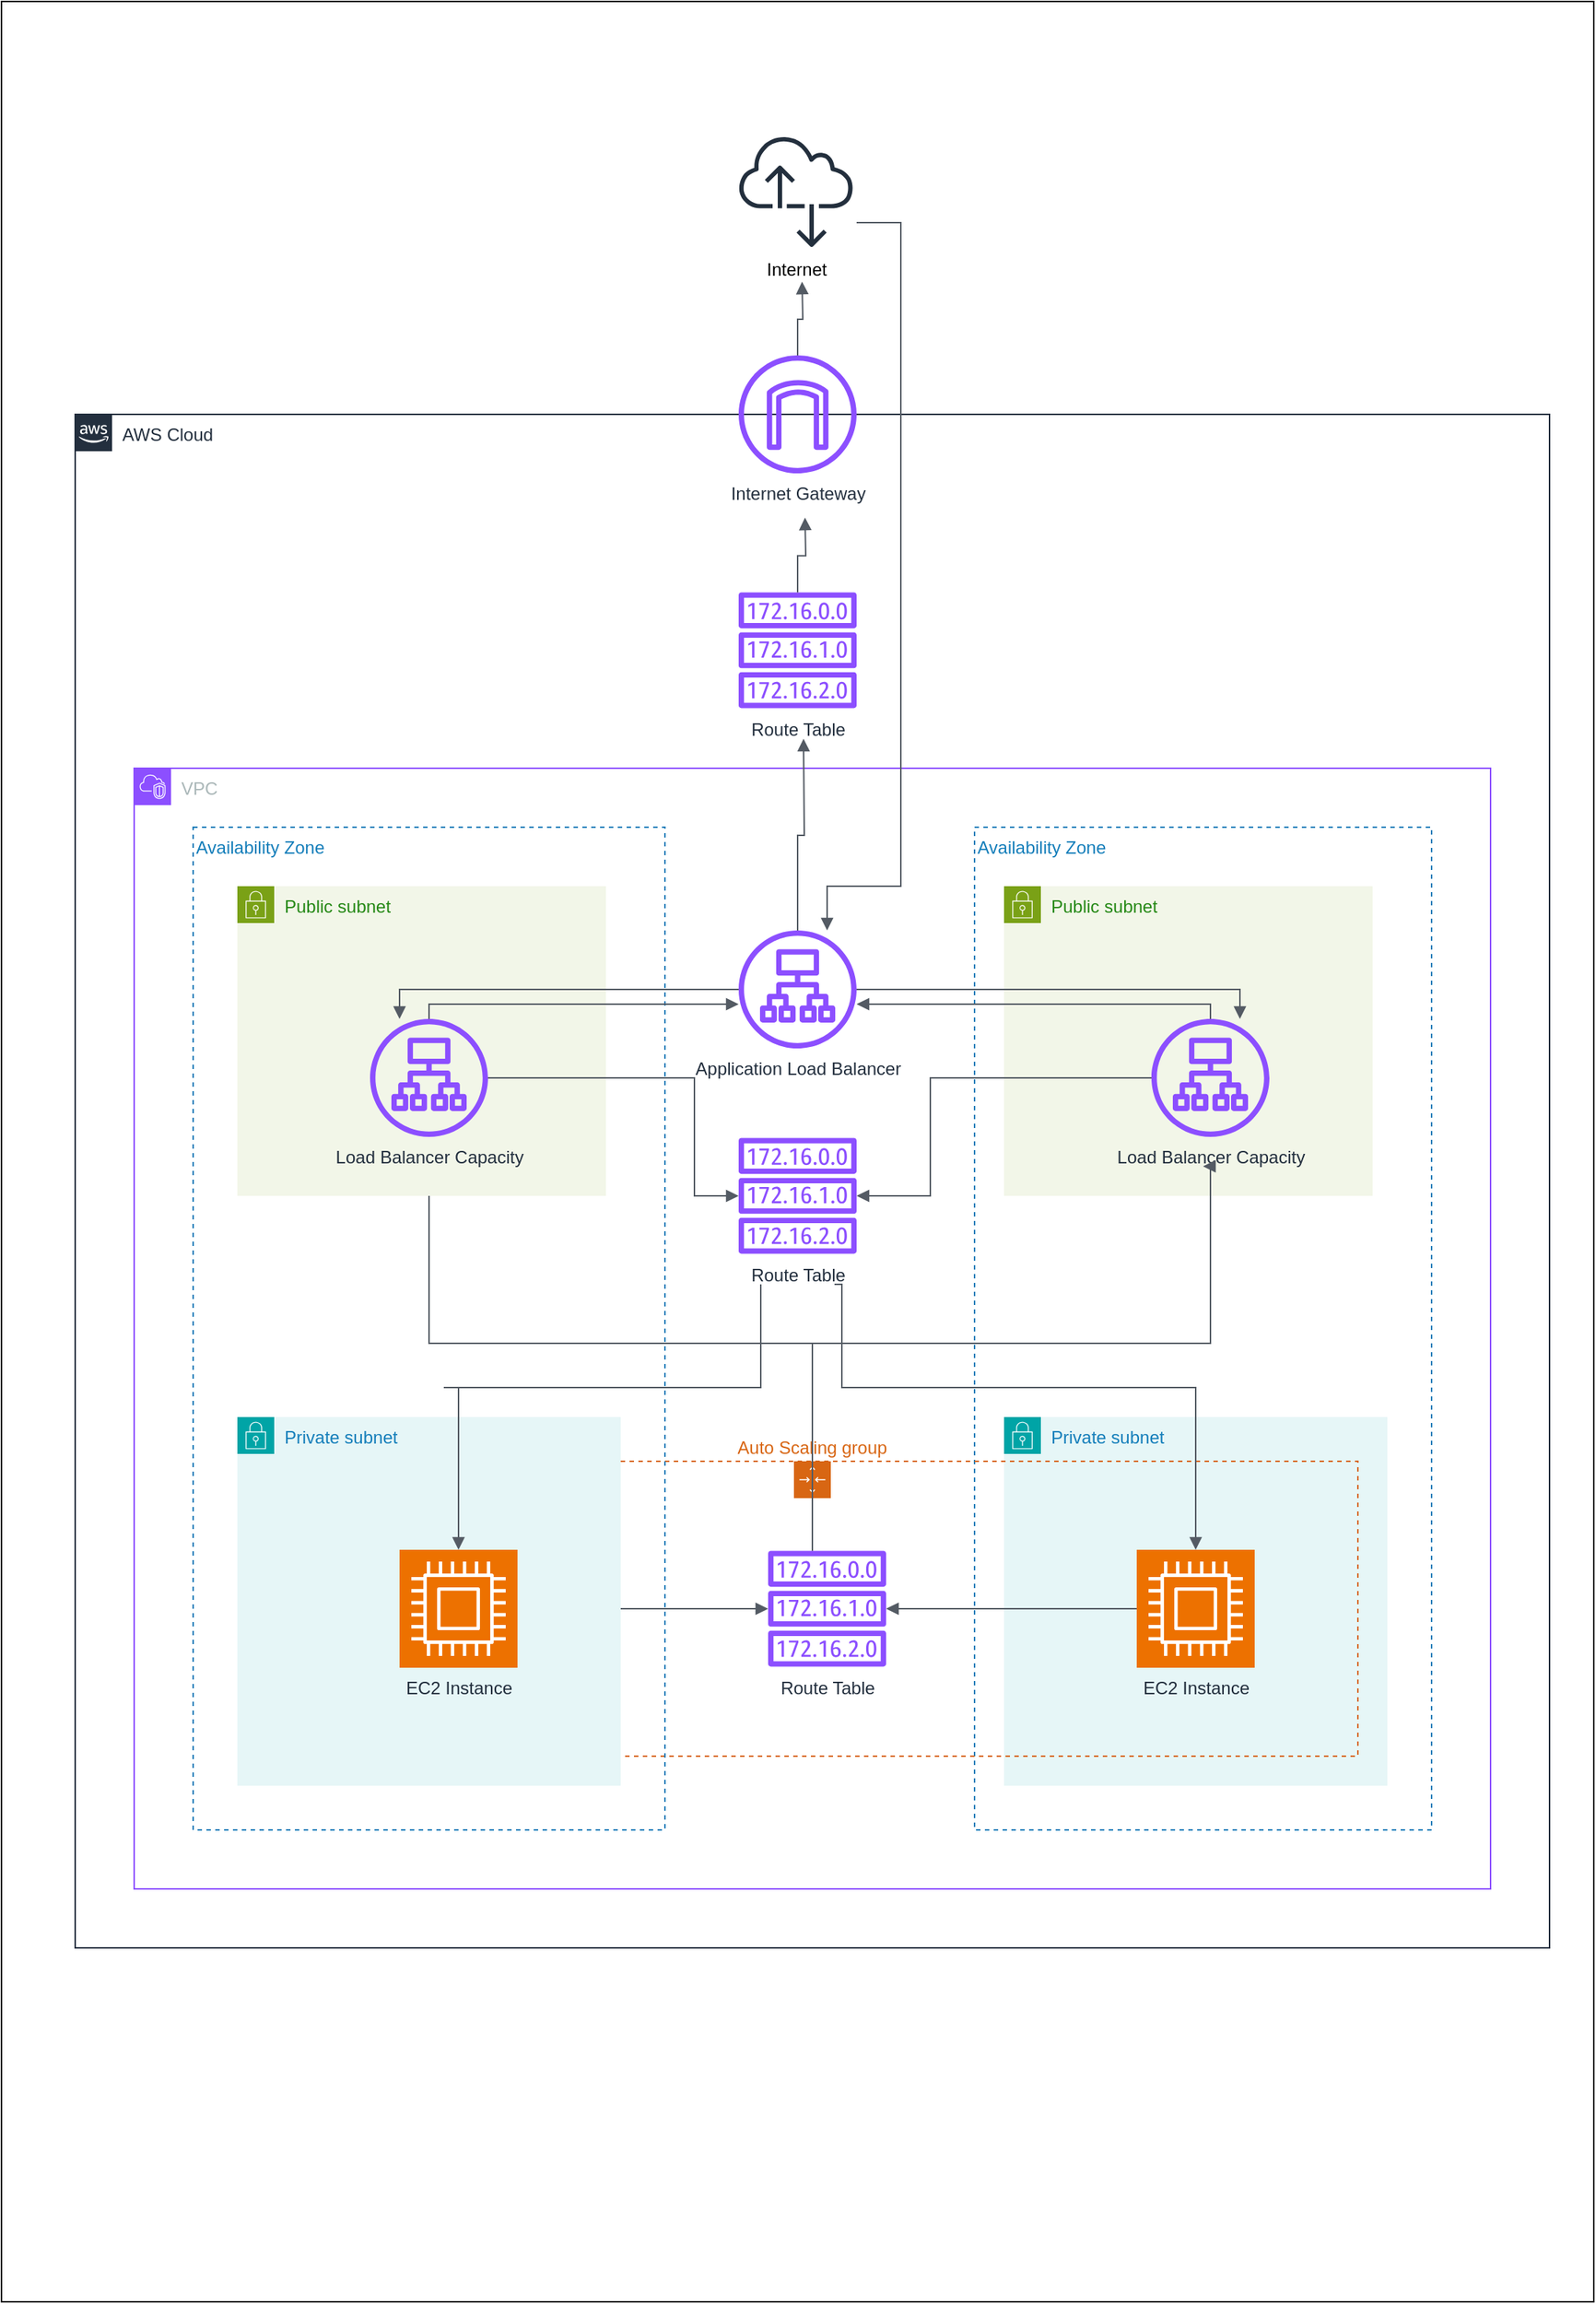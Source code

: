 <mxfile version="28.1.0">
  <diagram name="Page-1" id="t5TjCinhTsZ4I4GzuWhN">
    <mxGraphModel dx="1952" dy="1137" grid="1" gridSize="10" guides="1" tooltips="1" connect="1" arrows="1" fold="1" page="1" pageScale="1" pageWidth="1169" pageHeight="1654" background="light-dark(#FFFFFF,#D5D5D5)" math="0" shadow="0">
      <root>
        <mxCell id="0" />
        <mxCell id="1" parent="0" />
        <mxCell id="IlYv2xWOa5DokMqsvlyv-54" value="" style="rounded=0;whiteSpace=wrap;html=1;fillColor=light-dark(#FFFFFF,#FFFFFF);" vertex="1" parent="1">
          <mxGeometry x="40" y="40" width="1080" height="1560" as="geometry" />
        </mxCell>
        <mxCell id="IlYv2xWOa5DokMqsvlyv-4" value="Availability Zone" style="fillColor=none;strokeColor=#147EBA;dashed=1;verticalAlign=top;fontStyle=0;fontColor=#147EBA;whiteSpace=wrap;html=1;align=left;" vertex="1" parent="1">
          <mxGeometry x="700" y="600" width="310" height="680" as="geometry" />
        </mxCell>
        <mxCell id="IlYv2xWOa5DokMqsvlyv-22" value="AWS Cloud" style="points=[[0,0],[0.25,0],[0.5,0],[0.75,0],[1,0],[1,0.25],[1,0.5],[1,0.75],[1,1],[0.75,1],[0.5,1],[0.25,1],[0,1],[0,0.75],[0,0.5],[0,0.25]];outlineConnect=0;gradientColor=none;html=1;whiteSpace=wrap;fontSize=12;fontStyle=0;container=0;pointerEvents=0;collapsible=0;recursiveResize=0;shape=mxgraph.aws4.group;grIcon=mxgraph.aws4.group_aws_cloud_alt;strokeColor=light-dark(#232F3E,#2E3034);fillColor=none;verticalAlign=top;align=left;spacingLeft=30;fontColor=light-dark(#232F3E,#060606);dashed=0;" vertex="1" parent="1">
          <mxGeometry x="90" y="320" width="1000" height="1040" as="geometry" />
        </mxCell>
        <mxCell id="IlYv2xWOa5DokMqsvlyv-23" value="VPC" style="points=[[0,0],[0.25,0],[0.5,0],[0.75,0],[1,0],[1,0.25],[1,0.5],[1,0.75],[1,1],[0.75,1],[0.5,1],[0.25,1],[0,1],[0,0.75],[0,0.5],[0,0.25]];outlineConnect=0;gradientColor=none;html=1;whiteSpace=wrap;fontSize=12;fontStyle=0;container=0;pointerEvents=0;collapsible=0;recursiveResize=0;shape=mxgraph.aws4.group;grIcon=mxgraph.aws4.group_vpc2;strokeColor=#8C4FFF;fillColor=none;verticalAlign=top;align=left;spacingLeft=30;fontColor=#AAB7B8;dashed=0;" vertex="1" parent="1">
          <mxGeometry x="130" y="560" width="920" height="760" as="geometry" />
        </mxCell>
        <mxCell id="IlYv2xWOa5DokMqsvlyv-9" value="Private subnet" style="points=[[0,0],[0.25,0],[0.5,0],[0.75,0],[1,0],[1,0.25],[1,0.5],[1,0.75],[1,1],[0.75,1],[0.5,1],[0.25,1],[0,1],[0,0.75],[0,0.5],[0,0.25]];outlineConnect=0;gradientColor=none;html=1;whiteSpace=wrap;fontSize=12;fontStyle=0;container=1;pointerEvents=0;collapsible=0;recursiveResize=0;shape=mxgraph.aws4.group;grIcon=mxgraph.aws4.group_security_group;grStroke=0;strokeColor=#00A4A6;fillColor=#E6F6F7;verticalAlign=top;align=left;spacingLeft=30;fontColor=#147EBA;dashed=0;" vertex="1" parent="1">
          <mxGeometry x="720" y="1000" width="260" height="250" as="geometry" />
        </mxCell>
        <mxCell id="IlYv2xWOa5DokMqsvlyv-5" value="Auto Scaling group" style="points=[[0,0],[0.25,0],[0.5,0],[0.75,0],[1,0],[1,0.25],[1,0.5],[1,0.75],[1,1],[0.75,1],[0.5,1],[0.25,1],[0,1],[0,0.75],[0,0.5],[0,0.25]];outlineConnect=0;gradientColor=none;html=1;whiteSpace=wrap;fontSize=12;fontStyle=0;container=0;pointerEvents=0;collapsible=0;recursiveResize=0;shape=mxgraph.aws4.groupCenter;grIcon=mxgraph.aws4.group_auto_scaling_group;grStroke=1;strokeColor=#D86613;fillColor=none;verticalAlign=bottom;align=center;fontColor=#D86613;dashed=1;spacingTop=25;labelPosition=center;verticalLabelPosition=top;" vertex="1" parent="1">
          <mxGeometry x="220" y="1030" width="740" height="200" as="geometry" />
        </mxCell>
        <mxCell id="IlYv2xWOa5DokMqsvlyv-11" value="Public subnet" style="points=[[0,0],[0.25,0],[0.5,0],[0.75,0],[1,0],[1,0.25],[1,0.5],[1,0.75],[1,1],[0.75,1],[0.5,1],[0.25,1],[0,1],[0,0.75],[0,0.5],[0,0.25]];outlineConnect=0;gradientColor=none;html=1;whiteSpace=wrap;fontSize=12;fontStyle=0;container=0;pointerEvents=0;collapsible=0;recursiveResize=0;shape=mxgraph.aws4.group;grIcon=mxgraph.aws4.group_security_group;grStroke=0;strokeColor=#7AA116;fillColor=#F2F6E8;verticalAlign=top;align=left;spacingLeft=30;fontColor=#248814;dashed=0;" vertex="1" parent="1">
          <mxGeometry x="720" y="640" width="250" height="210" as="geometry" />
        </mxCell>
        <mxCell id="IlYv2xWOa5DokMqsvlyv-26" value="Route Table" style="sketch=0;outlineConnect=0;fontColor=light-dark(#232F3E,#010101);gradientColor=none;fillColor=#8C4FFF;strokeColor=none;dashed=0;verticalLabelPosition=bottom;verticalAlign=top;align=center;html=1;fontSize=12;fontStyle=0;aspect=fixed;pointerEvents=1;shape=mxgraph.aws4.route_table;" vertex="1" parent="1">
          <mxGeometry x="540" y="440" width="80" height="80" as="geometry" />
        </mxCell>
        <mxCell id="IlYv2xWOa5DokMqsvlyv-31" value="" style="edgeStyle=orthogonalEdgeStyle;html=1;endArrow=none;elbow=vertical;startArrow=block;startFill=1;strokeColor=light-dark(#545B64,#DD0505);rounded=0;" edge="1" parent="1" target="IlYv2xWOa5DokMqsvlyv-18">
          <mxGeometry width="100" relative="1" as="geometry">
            <mxPoint x="583" y="230" as="sourcePoint" />
            <mxPoint x="705" y="420" as="targetPoint" />
          </mxGeometry>
        </mxCell>
        <mxCell id="IlYv2xWOa5DokMqsvlyv-32" value="" style="edgeStyle=orthogonalEdgeStyle;html=1;endArrow=block;elbow=vertical;startArrow=none;endFill=1;strokeColor=light-dark(#545B64,#DD0505);rounded=0;" edge="1" parent="1" source="IlYv2xWOa5DokMqsvlyv-26">
          <mxGeometry width="100" relative="1" as="geometry">
            <mxPoint x="605" y="420" as="sourcePoint" />
            <mxPoint x="585" y="390" as="targetPoint" />
          </mxGeometry>
        </mxCell>
        <mxCell id="IlYv2xWOa5DokMqsvlyv-33" value="" style="edgeStyle=orthogonalEdgeStyle;html=1;endArrow=none;elbow=vertical;startArrow=block;startFill=1;strokeColor=light-dark(#545B64,#DD0505);rounded=0;" edge="1" parent="1" target="IlYv2xWOa5DokMqsvlyv-16">
          <mxGeometry width="100" relative="1" as="geometry">
            <mxPoint x="584" y="540" as="sourcePoint" />
            <mxPoint x="705" y="620" as="targetPoint" />
          </mxGeometry>
        </mxCell>
        <mxCell id="IlYv2xWOa5DokMqsvlyv-34" value="" style="edgeStyle=orthogonalEdgeStyle;html=1;endArrow=none;elbow=vertical;startArrow=block;startFill=1;strokeColor=light-dark(#545B64,#000BA8);rounded=0;" edge="1" parent="1" source="IlYv2xWOa5DokMqsvlyv-16">
          <mxGeometry width="100" relative="1" as="geometry">
            <mxPoint x="605" y="480" as="sourcePoint" />
            <mxPoint x="620" y="190" as="targetPoint" />
            <Array as="points">
              <mxPoint x="600" y="640" />
              <mxPoint x="650" y="640" />
              <mxPoint x="650" y="190" />
            </Array>
          </mxGeometry>
        </mxCell>
        <mxCell id="IlYv2xWOa5DokMqsvlyv-36" value="" style="edgeStyle=orthogonalEdgeStyle;html=1;endArrow=none;elbow=vertical;startArrow=block;startFill=1;strokeColor=light-dark(#545B64,#023DDF);rounded=0;" edge="1" parent="1" source="IlYv2xWOa5DokMqsvlyv-30" target="IlYv2xWOa5DokMqsvlyv-16">
          <mxGeometry width="100" relative="1" as="geometry">
            <mxPoint x="605" y="620" as="sourcePoint" />
            <mxPoint x="705" y="620" as="targetPoint" />
            <Array as="points">
              <mxPoint x="880" y="710" />
            </Array>
          </mxGeometry>
        </mxCell>
        <mxCell id="IlYv2xWOa5DokMqsvlyv-30" value="Load Balancer Capacity" style="sketch=0;outlineConnect=0;fontColor=light-dark(#232F3E,#000000);gradientColor=none;fillColor=#8C4FFF;strokeColor=none;dashed=0;verticalLabelPosition=bottom;verticalAlign=top;align=center;html=1;fontSize=12;fontStyle=0;aspect=fixed;pointerEvents=1;shape=mxgraph.aws4.application_load_balancer;" vertex="1" parent="1">
          <mxGeometry x="820" y="730" width="80" height="80" as="geometry" />
        </mxCell>
        <mxCell id="IlYv2xWOa5DokMqsvlyv-39" value="" style="edgeStyle=orthogonalEdgeStyle;html=1;endArrow=none;elbow=vertical;startArrow=block;startFill=1;strokeColor=light-dark(#545B64,#DA120C);rounded=0;" edge="1" parent="1" source="IlYv2xWOa5DokMqsvlyv-16" target="IlYv2xWOa5DokMqsvlyv-30">
          <mxGeometry width="100" relative="1" as="geometry">
            <mxPoint x="605" y="690" as="sourcePoint" />
            <mxPoint x="705" y="690" as="targetPoint" />
            <Array as="points">
              <mxPoint x="860" y="720" />
            </Array>
          </mxGeometry>
        </mxCell>
        <mxCell id="IlYv2xWOa5DokMqsvlyv-41" value="" style="edgeStyle=orthogonalEdgeStyle;html=1;endArrow=none;elbow=vertical;startArrow=block;startFill=1;strokeColor=light-dark(#545B64,#0071D5);rounded=0;" edge="1" parent="1" source="IlYv2xWOa5DokMqsvlyv-25" target="IlYv2xWOa5DokMqsvlyv-30">
          <mxGeometry width="100" relative="1" as="geometry">
            <mxPoint x="605" y="760" as="sourcePoint" />
            <mxPoint x="705" y="760" as="targetPoint" />
            <Array as="points">
              <mxPoint x="670" y="850" />
              <mxPoint x="670" y="770" />
            </Array>
          </mxGeometry>
        </mxCell>
        <mxCell id="IlYv2xWOa5DokMqsvlyv-45" value="" style="edgeStyle=orthogonalEdgeStyle;html=1;endArrow=none;elbow=vertical;startArrow=block;startFill=1;strokeColor=light-dark(#545B64,#E23E27);rounded=0;" edge="1" parent="1" source="IlYv2xWOa5DokMqsvlyv-24" target="IlYv2xWOa5DokMqsvlyv-43">
          <mxGeometry width="100" relative="1" as="geometry">
            <mxPoint x="605" y="970" as="sourcePoint" />
            <mxPoint x="705" y="970" as="targetPoint" />
          </mxGeometry>
        </mxCell>
        <mxCell id="IlYv2xWOa5DokMqsvlyv-49" value="" style="edgeStyle=orthogonalEdgeStyle;html=1;endArrow=none;elbow=vertical;startArrow=block;startFill=1;strokeColor=light-dark(#545B64,#0209D5);rounded=0;" edge="1" parent="1" source="IlYv2xWOa5DokMqsvlyv-44">
          <mxGeometry width="100" relative="1" as="geometry">
            <mxPoint x="605" y="970" as="sourcePoint" />
            <mxPoint x="605" y="910" as="targetPoint" />
            <Array as="points">
              <mxPoint x="850" y="980" />
              <mxPoint x="610" y="980" />
            </Array>
          </mxGeometry>
        </mxCell>
        <mxCell id="IlYv2xWOa5DokMqsvlyv-50" value="" style="edgeStyle=orthogonalEdgeStyle;html=1;endArrow=none;elbow=vertical;startArrow=block;startFill=1;strokeColor=light-dark(#545B64,#EE391B);rounded=0;" edge="1" parent="1" target="IlYv2xWOa5DokMqsvlyv-24">
          <mxGeometry width="100" relative="1" as="geometry">
            <mxPoint x="325" y="830" as="sourcePoint" />
            <mxPoint x="705" y="970" as="targetPoint" />
            <Array as="points">
              <mxPoint x="330" y="950" />
              <mxPoint x="590" y="950" />
            </Array>
          </mxGeometry>
        </mxCell>
        <mxCell id="IlYv2xWOa5DokMqsvlyv-51" value="" style="edgeStyle=orthogonalEdgeStyle;html=1;endArrow=none;elbow=vertical;startArrow=block;startFill=1;strokeColor=light-dark(#545B64,#EE391B);rounded=0;" edge="1" parent="1" target="IlYv2xWOa5DokMqsvlyv-24">
          <mxGeometry width="100" relative="1" as="geometry">
            <mxPoint x="855" y="830" as="sourcePoint" />
            <mxPoint x="705" y="970" as="targetPoint" />
            <Array as="points">
              <mxPoint x="860" y="950" />
              <mxPoint x="590" y="950" />
            </Array>
          </mxGeometry>
        </mxCell>
        <mxCell id="IlYv2xWOa5DokMqsvlyv-18" value="Internet Gateway" style="sketch=0;outlineConnect=0;fontColor=light-dark(#232F3E,#000000);gradientColor=none;fillColor=#8C4FFF;strokeColor=none;dashed=0;verticalLabelPosition=bottom;verticalAlign=top;align=center;html=1;fontSize=12;fontStyle=0;aspect=fixed;pointerEvents=1;shape=mxgraph.aws4.internet_gateway;" vertex="1" parent="1">
          <mxGeometry x="540" y="280" width="80" height="80" as="geometry" />
        </mxCell>
        <mxCell id="IlYv2xWOa5DokMqsvlyv-25" value="Route Table" style="sketch=0;outlineConnect=0;fontColor=light-dark(#232F3E,#000000);gradientColor=none;fillColor=#8C4FFF;strokeColor=none;dashed=0;verticalLabelPosition=bottom;verticalAlign=top;align=center;html=1;fontSize=12;fontStyle=0;aspect=fixed;pointerEvents=1;shape=mxgraph.aws4.route_table;" vertex="1" parent="1">
          <mxGeometry x="540" y="810" width="80" height="80" as="geometry" />
        </mxCell>
        <mxCell id="IlYv2xWOa5DokMqsvlyv-16" value="Application Load Balancer" style="sketch=0;outlineConnect=0;fontColor=light-dark(#232F3E,#000000);gradientColor=none;fillColor=#8C4FFF;strokeColor=none;dashed=0;verticalLabelPosition=bottom;verticalAlign=top;align=center;html=1;fontSize=12;fontStyle=0;aspect=fixed;pointerEvents=1;shape=mxgraph.aws4.application_load_balancer;" vertex="1" parent="1">
          <mxGeometry x="540" y="670" width="80" height="80" as="geometry" />
        </mxCell>
        <mxCell id="IlYv2xWOa5DokMqsvlyv-3" value="Availability Zone" style="fillColor=none;strokeColor=#147EBA;dashed=1;verticalAlign=top;fontStyle=0;fontColor=#147EBA;whiteSpace=wrap;html=1;align=left;" vertex="1" parent="1">
          <mxGeometry x="170" y="600" width="320" height="680" as="geometry" />
        </mxCell>
        <mxCell id="IlYv2xWOa5DokMqsvlyv-10" value="Public subnet" style="points=[[0,0],[0.25,0],[0.5,0],[0.75,0],[1,0],[1,0.25],[1,0.5],[1,0.75],[1,1],[0.75,1],[0.5,1],[0.25,1],[0,1],[0,0.75],[0,0.5],[0,0.25]];outlineConnect=0;gradientColor=none;html=1;whiteSpace=wrap;fontSize=12;fontStyle=0;container=0;pointerEvents=0;collapsible=0;recursiveResize=0;shape=mxgraph.aws4.group;grIcon=mxgraph.aws4.group_security_group;grStroke=0;strokeColor=#7AA116;fillColor=#F2F6E8;verticalAlign=top;align=left;spacingLeft=30;fontColor=#248814;dashed=0;" vertex="1" parent="1">
          <mxGeometry x="200" y="640" width="250" height="210" as="geometry" />
        </mxCell>
        <mxCell id="IlYv2xWOa5DokMqsvlyv-8" value="Private subnet" style="points=[[0,0],[0.25,0],[0.5,0],[0.75,0],[1,0],[1,0.25],[1,0.5],[1,0.75],[1,1],[0.75,1],[0.5,1],[0.25,1],[0,1],[0,0.75],[0,0.5],[0,0.25]];outlineConnect=0;gradientColor=none;html=1;whiteSpace=wrap;fontSize=12;fontStyle=0;container=1;pointerEvents=0;collapsible=0;recursiveResize=0;shape=mxgraph.aws4.group;grIcon=mxgraph.aws4.group_security_group;grStroke=0;strokeColor=#00A4A6;fillColor=#E6F6F7;verticalAlign=top;align=left;spacingLeft=30;fontColor=#147EBA;dashed=0;" vertex="1" parent="1">
          <mxGeometry x="200" y="1000" width="260" height="250" as="geometry" />
        </mxCell>
        <mxCell id="IlYv2xWOa5DokMqsvlyv-35" value="" style="edgeStyle=orthogonalEdgeStyle;html=1;endArrow=none;elbow=vertical;startArrow=block;startFill=1;strokeColor=light-dark(#545B64,#023DDF);rounded=0;" edge="1" parent="1" source="IlYv2xWOa5DokMqsvlyv-29" target="IlYv2xWOa5DokMqsvlyv-16">
          <mxGeometry width="100" relative="1" as="geometry">
            <mxPoint x="364" y="705" as="sourcePoint" />
            <mxPoint x="705" y="760" as="targetPoint" />
            <Array as="points">
              <mxPoint x="310" y="710" />
            </Array>
          </mxGeometry>
        </mxCell>
        <mxCell id="IlYv2xWOa5DokMqsvlyv-29" value="Load Balancer Capacity" style="sketch=0;outlineConnect=0;fontColor=light-dark(#232F3E,#000000);gradientColor=none;fillColor=#8C4FFF;strokeColor=none;dashed=0;verticalLabelPosition=bottom;verticalAlign=top;align=center;html=1;fontSize=12;fontStyle=0;aspect=fixed;pointerEvents=1;shape=mxgraph.aws4.application_load_balancer;" vertex="1" parent="1">
          <mxGeometry x="290" y="730" width="80" height="80" as="geometry" />
        </mxCell>
        <mxCell id="IlYv2xWOa5DokMqsvlyv-38" value="" style="edgeStyle=orthogonalEdgeStyle;html=1;endArrow=none;elbow=vertical;startArrow=block;startFill=1;strokeColor=light-dark(#545B64,#DA120C);rounded=0;" edge="1" parent="1" source="IlYv2xWOa5DokMqsvlyv-16" target="IlYv2xWOa5DokMqsvlyv-29">
          <mxGeometry width="100" relative="1" as="geometry">
            <mxPoint x="605" y="690" as="sourcePoint" />
            <mxPoint x="705" y="690" as="targetPoint" />
            <Array as="points">
              <mxPoint x="330" y="720" />
            </Array>
          </mxGeometry>
        </mxCell>
        <mxCell id="IlYv2xWOa5DokMqsvlyv-40" value="" style="edgeStyle=orthogonalEdgeStyle;html=1;endArrow=none;elbow=vertical;startArrow=block;startFill=1;strokeColor=light-dark(#545B64,#0071D5);rounded=0;" edge="1" parent="1" source="IlYv2xWOa5DokMqsvlyv-25" target="IlYv2xWOa5DokMqsvlyv-29">
          <mxGeometry width="100" relative="1" as="geometry">
            <mxPoint x="605" y="760" as="sourcePoint" />
            <mxPoint x="705" y="760" as="targetPoint" />
            <Array as="points">
              <mxPoint x="510" y="850" />
              <mxPoint x="510" y="770" />
            </Array>
          </mxGeometry>
        </mxCell>
        <mxCell id="IlYv2xWOa5DokMqsvlyv-43" value="EC2 Instance" style="sketch=0;points=[[0,0,0],[0.25,0,0],[0.5,0,0],[0.75,0,0],[1,0,0],[0,1,0],[0.25,1,0],[0.5,1,0],[0.75,1,0],[1,1,0],[0,0.25,0],[0,0.5,0],[0,0.75,0],[1,0.25,0],[1,0.5,0],[1,0.75,0]];outlineConnect=0;fontColor=light-dark(#232F3E,#000000);fillColor=#ED7100;strokeColor=#ffffff;dashed=0;verticalLabelPosition=bottom;verticalAlign=top;align=center;html=1;fontSize=12;fontStyle=0;aspect=fixed;shape=mxgraph.aws4.resourceIcon;resIcon=mxgraph.aws4.compute;" vertex="1" parent="1">
          <mxGeometry x="310" y="1090" width="80" height="80" as="geometry" />
        </mxCell>
        <mxCell id="IlYv2xWOa5DokMqsvlyv-48" value="" style="edgeStyle=orthogonalEdgeStyle;html=1;endArrow=none;elbow=vertical;startArrow=block;startFill=1;strokeColor=light-dark(#545B64,#0209D5);rounded=0;exitX=0.5;exitY=0;exitDx=0;exitDy=0;exitPerimeter=0;" edge="1" parent="1" source="IlYv2xWOa5DokMqsvlyv-43">
          <mxGeometry width="100" relative="1" as="geometry">
            <mxPoint x="605" y="970" as="sourcePoint" />
            <mxPoint x="555" y="910" as="targetPoint" />
            <Array as="points">
              <mxPoint x="340" y="980" />
              <mxPoint x="560" y="980" />
            </Array>
          </mxGeometry>
        </mxCell>
        <mxCell id="IlYv2xWOa5DokMqsvlyv-24" value="Route Table" style="sketch=0;outlineConnect=0;fontColor=light-dark(#232F3E,#010101);gradientColor=none;fillColor=#8C4FFF;strokeColor=none;dashed=0;verticalLabelPosition=bottom;verticalAlign=top;align=center;html=1;fontSize=12;fontStyle=0;aspect=fixed;pointerEvents=1;shape=mxgraph.aws4.route_table;" vertex="1" parent="1">
          <mxGeometry x="560" y="1090" width="80" height="80" as="geometry" />
        </mxCell>
        <mxCell id="IlYv2xWOa5DokMqsvlyv-44" value="EC2 Instance" style="sketch=0;points=[[0,0,0],[0.25,0,0],[0.5,0,0],[0.75,0,0],[1,0,0],[0,1,0],[0.25,1,0],[0.5,1,0],[0.75,1,0],[1,1,0],[0,0.25,0],[0,0.5,0],[0,0.75,0],[1,0.25,0],[1,0.5,0],[1,0.75,0]];outlineConnect=0;fontColor=light-dark(#232F3E,#000000);fillColor=#ED7100;strokeColor=#ffffff;dashed=0;verticalLabelPosition=bottom;verticalAlign=top;align=center;html=1;fontSize=12;fontStyle=0;aspect=fixed;shape=mxgraph.aws4.resourceIcon;resIcon=mxgraph.aws4.compute;" vertex="1" parent="1">
          <mxGeometry x="810" y="1090" width="80" height="80" as="geometry" />
        </mxCell>
        <mxCell id="IlYv2xWOa5DokMqsvlyv-46" value="" style="edgeStyle=orthogonalEdgeStyle;html=1;endArrow=none;elbow=vertical;startArrow=block;startFill=1;strokeColor=light-dark(#545B64,#E23E27);rounded=0;entryX=0;entryY=0.5;entryDx=0;entryDy=0;entryPerimeter=0;" edge="1" parent="1" source="IlYv2xWOa5DokMqsvlyv-24" target="IlYv2xWOa5DokMqsvlyv-44">
          <mxGeometry width="100" relative="1" as="geometry">
            <mxPoint x="605" y="970" as="sourcePoint" />
            <mxPoint x="705" y="970" as="targetPoint" />
          </mxGeometry>
        </mxCell>
        <mxCell id="IlYv2xWOa5DokMqsvlyv-56" value="Internet" style="sketch=0;outlineConnect=0;fontColor=light-dark(#000000,#000000);gradientColor=none;fillColor=#232F3D;strokeColor=none;dashed=0;verticalLabelPosition=bottom;verticalAlign=top;align=center;html=1;fontSize=12;fontStyle=0;aspect=fixed;pointerEvents=1;shape=mxgraph.aws4.internet_alt2;" vertex="1" parent="1">
          <mxGeometry x="540" y="130" width="78" height="78" as="geometry" />
        </mxCell>
      </root>
    </mxGraphModel>
  </diagram>
</mxfile>

